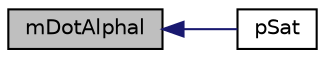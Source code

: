 digraph "mDotAlphal"
{
  bgcolor="transparent";
  edge [fontname="Helvetica",fontsize="10",labelfontname="Helvetica",labelfontsize="10"];
  node [fontname="Helvetica",fontsize="10",shape=record];
  rankdir="LR";
  Node1 [label="mDotAlphal",height=0.2,width=0.4,color="black", fillcolor="grey75", style="filled", fontcolor="black"];
  Node1 -> Node2 [dir="back",color="midnightblue",fontsize="10",style="solid",fontname="Helvetica"];
  Node2 [label="pSat",height=0.2,width=0.4,color="black",URL="$a01873.html#a73857605a3ca2420b7d238b48c107fbc",tooltip="Return const-access to the saturation vapour pressure. "];
}
